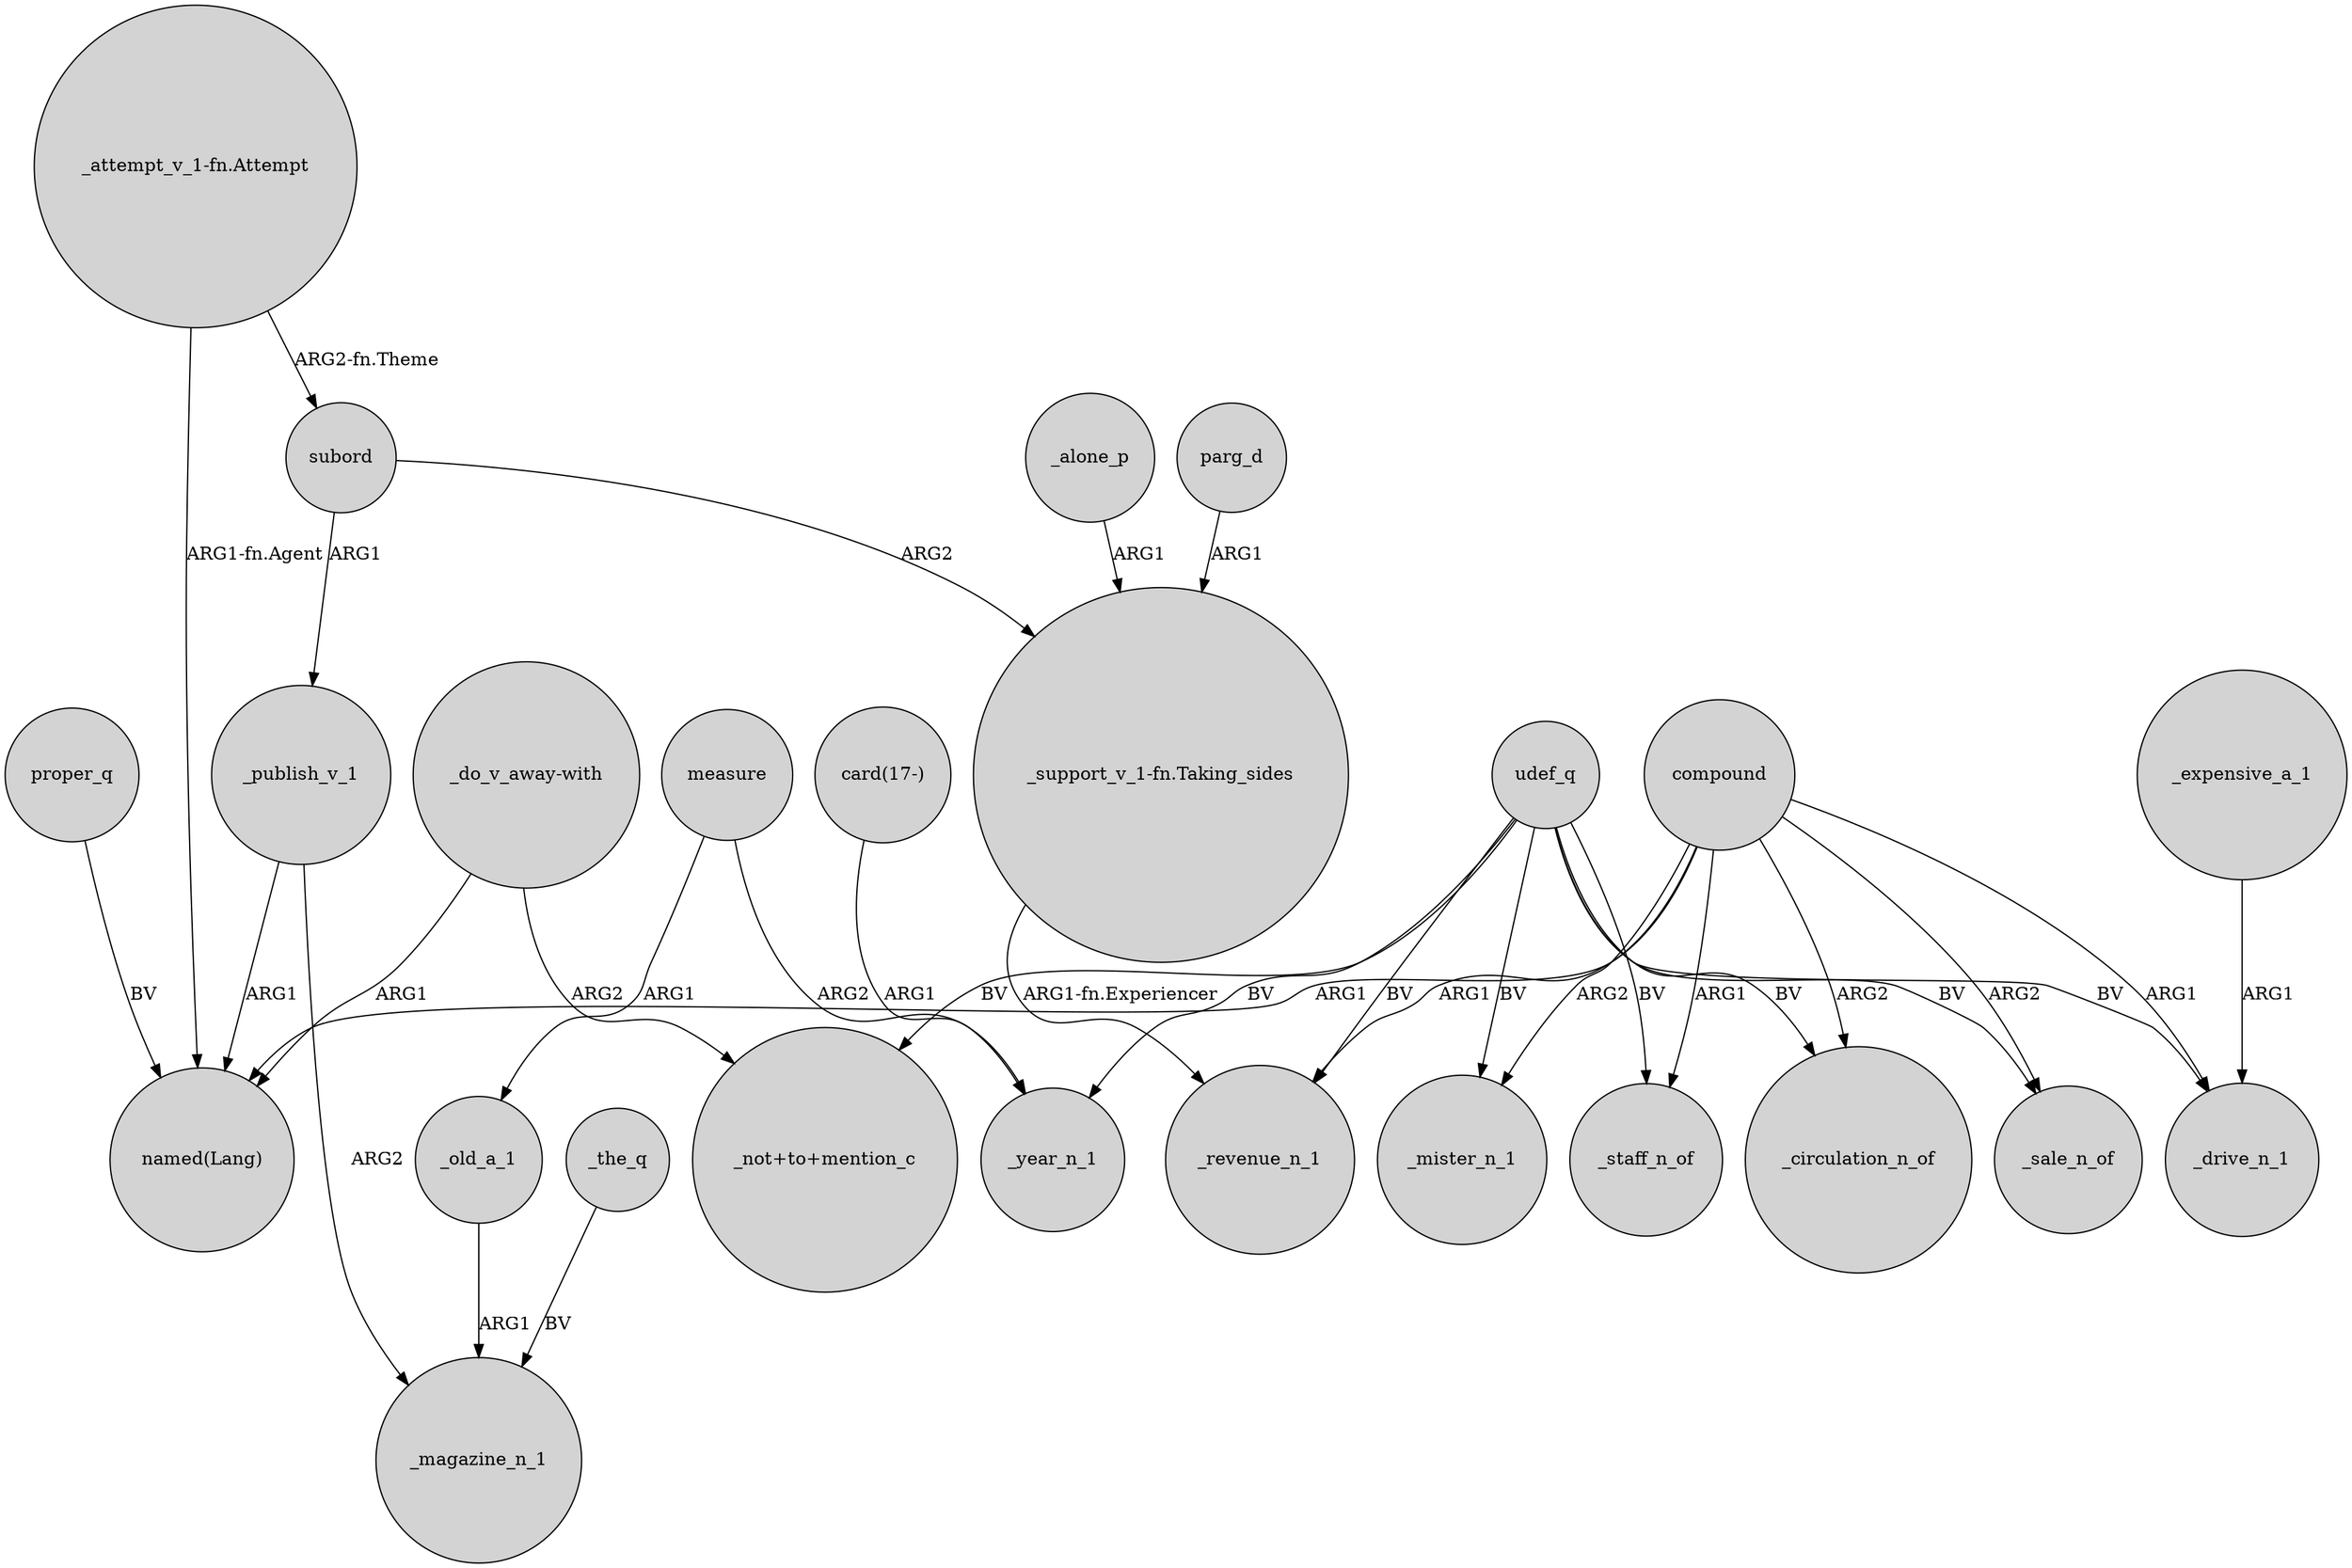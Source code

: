 digraph {
	node [shape=circle style=filled]
	proper_q -> "named(Lang)" [label=BV]
	compound -> "named(Lang)" [label=ARG1]
	"_attempt_v_1-fn.Attempt" -> "named(Lang)" [label="ARG1-fn.Agent"]
	measure -> _year_n_1 [label=ARG2]
	"card(17-)" -> _year_n_1 [label=ARG1]
	udef_q -> _staff_n_of [label=BV]
	udef_q -> "_not+to+mention_c" [label=BV]
	compound -> _mister_n_1 [label=ARG2]
	udef_q -> _mister_n_1 [label=BV]
	_the_q -> _magazine_n_1 [label=BV]
	"_do_v_away-with" -> "named(Lang)" [label=ARG1]
	udef_q -> _circulation_n_of [label=BV]
	_publish_v_1 -> "named(Lang)" [label=ARG1]
	compound -> _circulation_n_of [label=ARG2]
	compound -> _drive_n_1 [label=ARG1]
	"_do_v_away-with" -> "_not+to+mention_c" [label=ARG2]
	measure -> _old_a_1 [label=ARG1]
	"_support_v_1-fn.Taking_sides" -> _revenue_n_1 [label="ARG1-fn.Experiencer"]
	udef_q -> _drive_n_1 [label=BV]
	_old_a_1 -> _magazine_n_1 [label=ARG1]
	udef_q -> _revenue_n_1 [label=BV]
	compound -> _sale_n_of [label=ARG2]
	_publish_v_1 -> _magazine_n_1 [label=ARG2]
	subord -> _publish_v_1 [label=ARG1]
	compound -> _staff_n_of [label=ARG1]
	udef_q -> _sale_n_of [label=BV]
	"_attempt_v_1-fn.Attempt" -> subord [label="ARG2-fn.Theme"]
	udef_q -> _year_n_1 [label=BV]
	compound -> _revenue_n_1 [label=ARG1]
	parg_d -> "_support_v_1-fn.Taking_sides" [label=ARG1]
	_alone_p -> "_support_v_1-fn.Taking_sides" [label=ARG1]
	_expensive_a_1 -> _drive_n_1 [label=ARG1]
	subord -> "_support_v_1-fn.Taking_sides" [label=ARG2]
}
